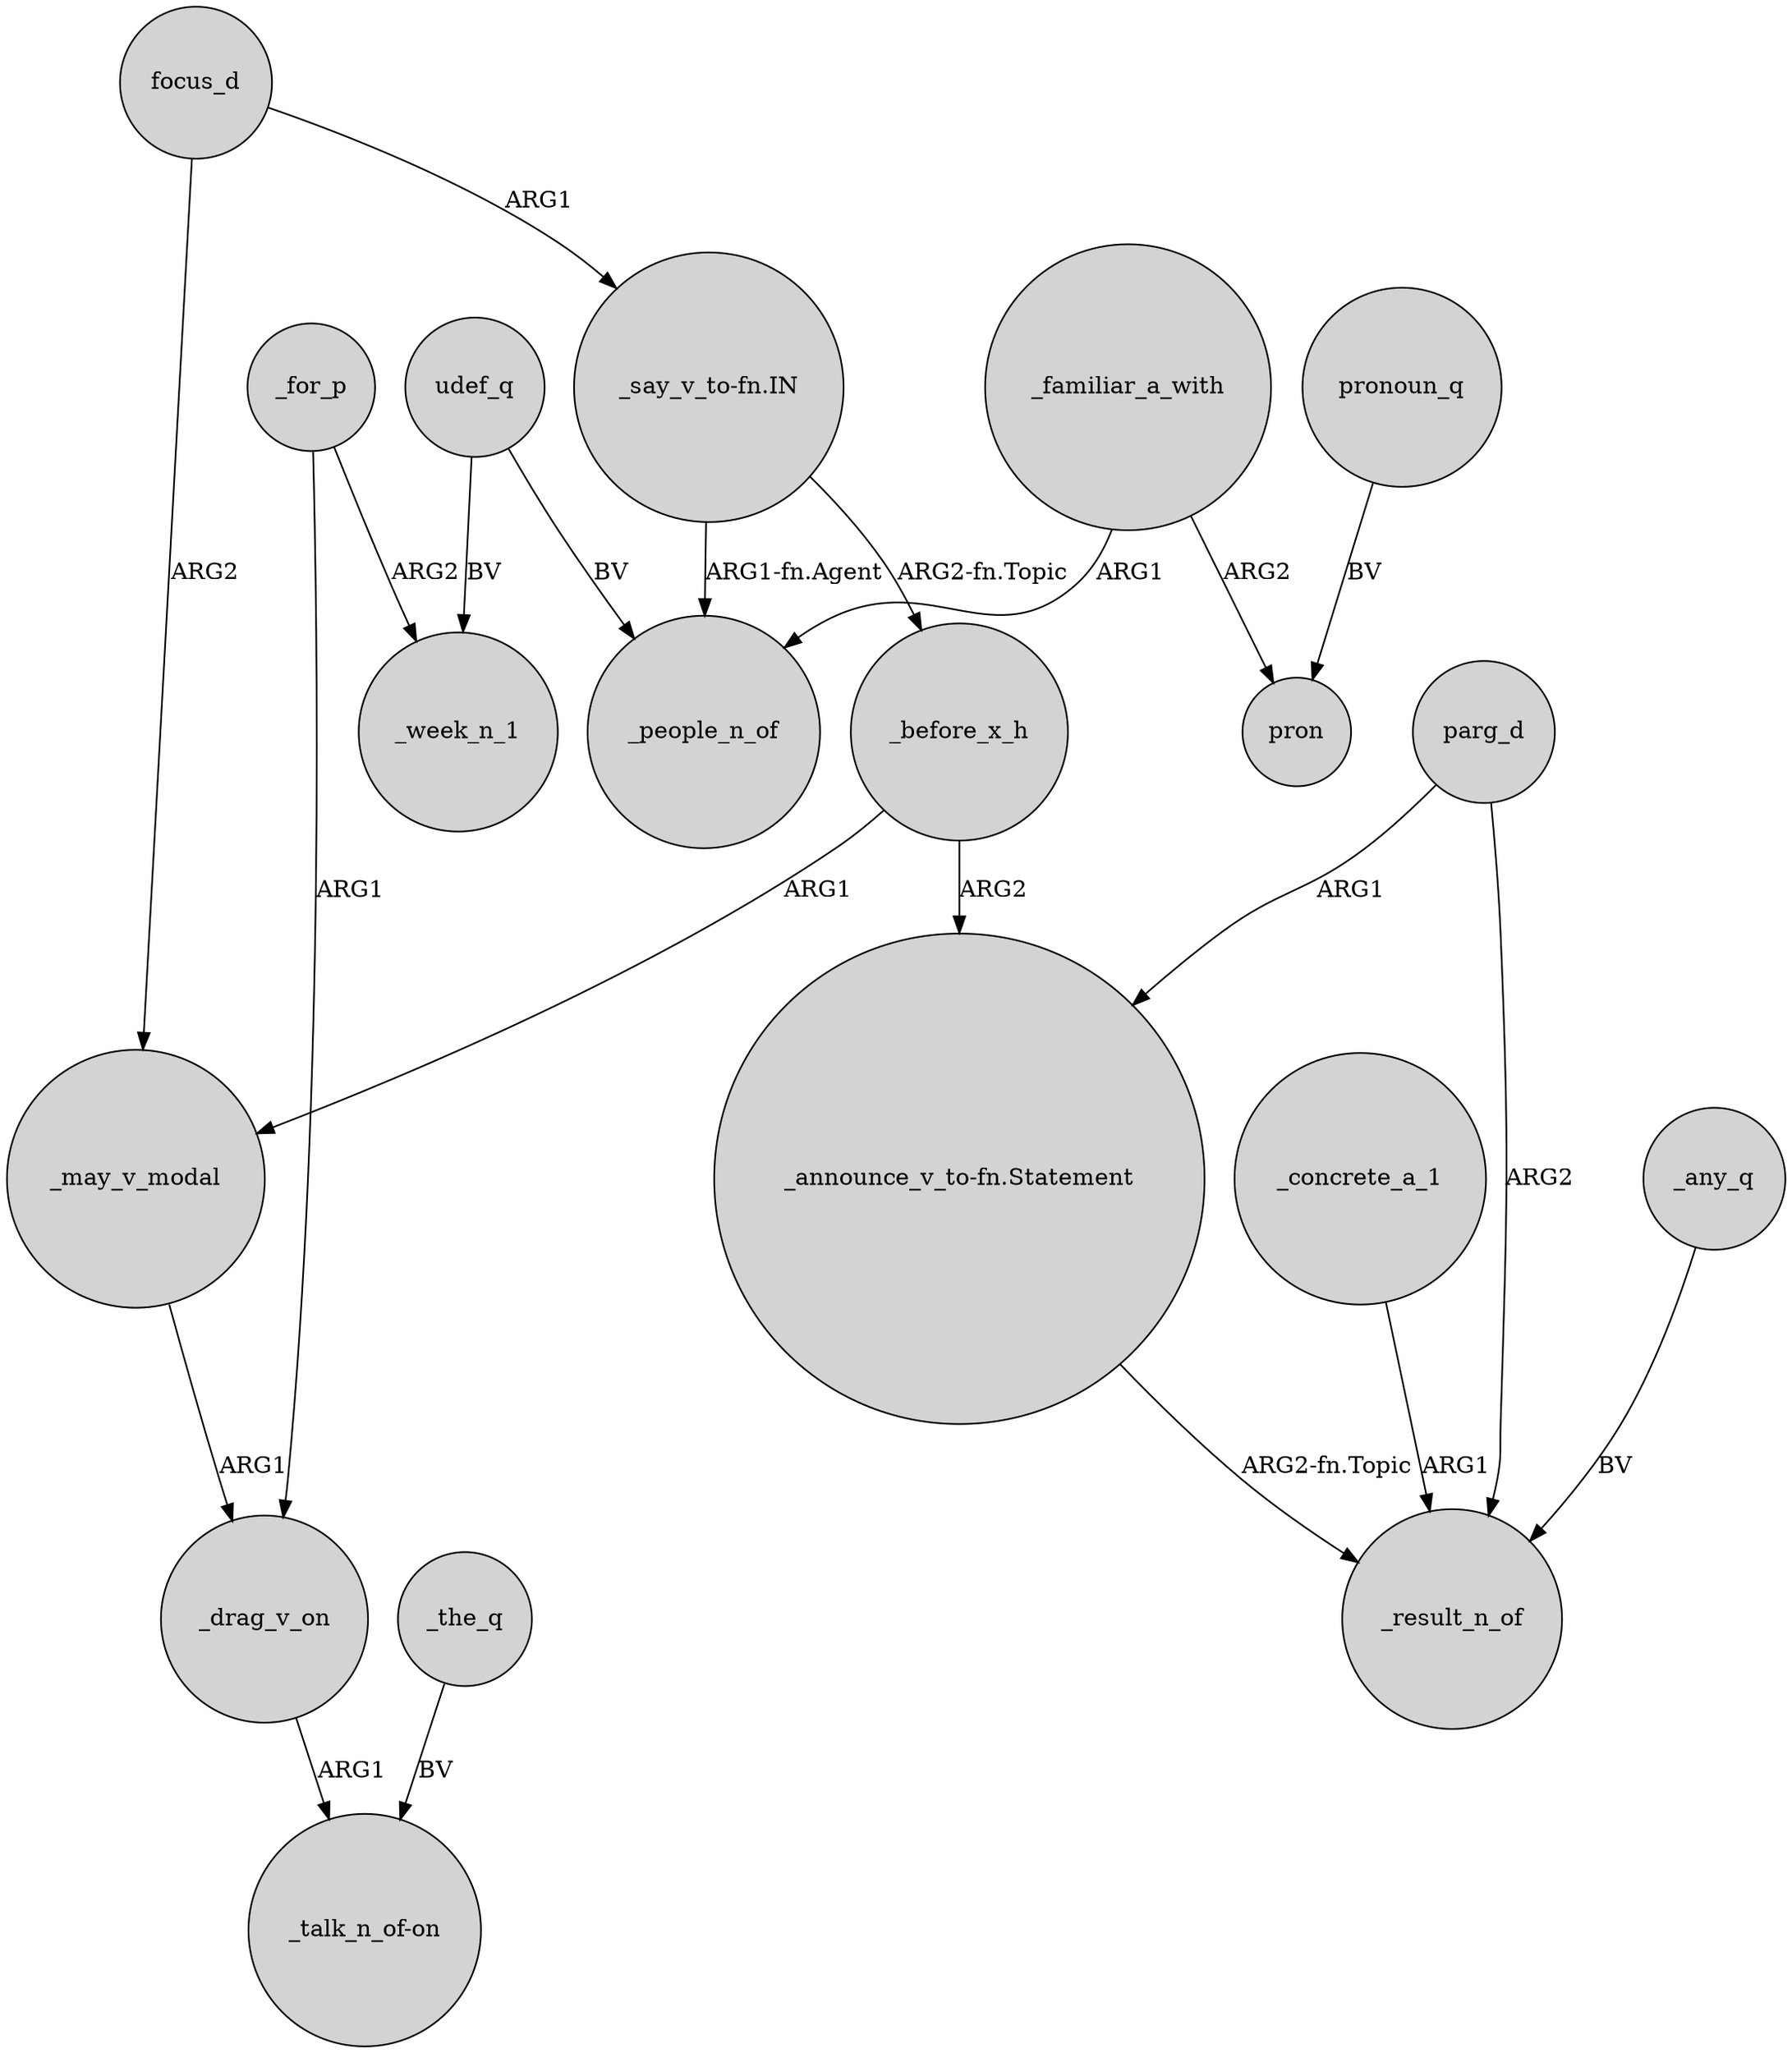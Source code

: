 digraph {
	node [shape=circle style=filled]
	parg_d -> _result_n_of [label=ARG2]
	_familiar_a_with -> _people_n_of [label=ARG1]
	focus_d -> _may_v_modal [label=ARG2]
	"_say_v_to-fn.IN" -> _before_x_h [label="ARG2-fn.Topic"]
	_drag_v_on -> "_talk_n_of-on" [label=ARG1]
	_any_q -> _result_n_of [label=BV]
	_before_x_h -> _may_v_modal [label=ARG1]
	_the_q -> "_talk_n_of-on" [label=BV]
	_for_p -> _drag_v_on [label=ARG1]
	pronoun_q -> pron [label=BV]
	udef_q -> _people_n_of [label=BV]
	"_say_v_to-fn.IN" -> _people_n_of [label="ARG1-fn.Agent"]
	"_announce_v_to-fn.Statement" -> _result_n_of [label="ARG2-fn.Topic"]
	parg_d -> "_announce_v_to-fn.Statement" [label=ARG1]
	_concrete_a_1 -> _result_n_of [label=ARG1]
	_for_p -> _week_n_1 [label=ARG2]
	udef_q -> _week_n_1 [label=BV]
	_familiar_a_with -> pron [label=ARG2]
	_before_x_h -> "_announce_v_to-fn.Statement" [label=ARG2]
	_may_v_modal -> _drag_v_on [label=ARG1]
	focus_d -> "_say_v_to-fn.IN" [label=ARG1]
}
